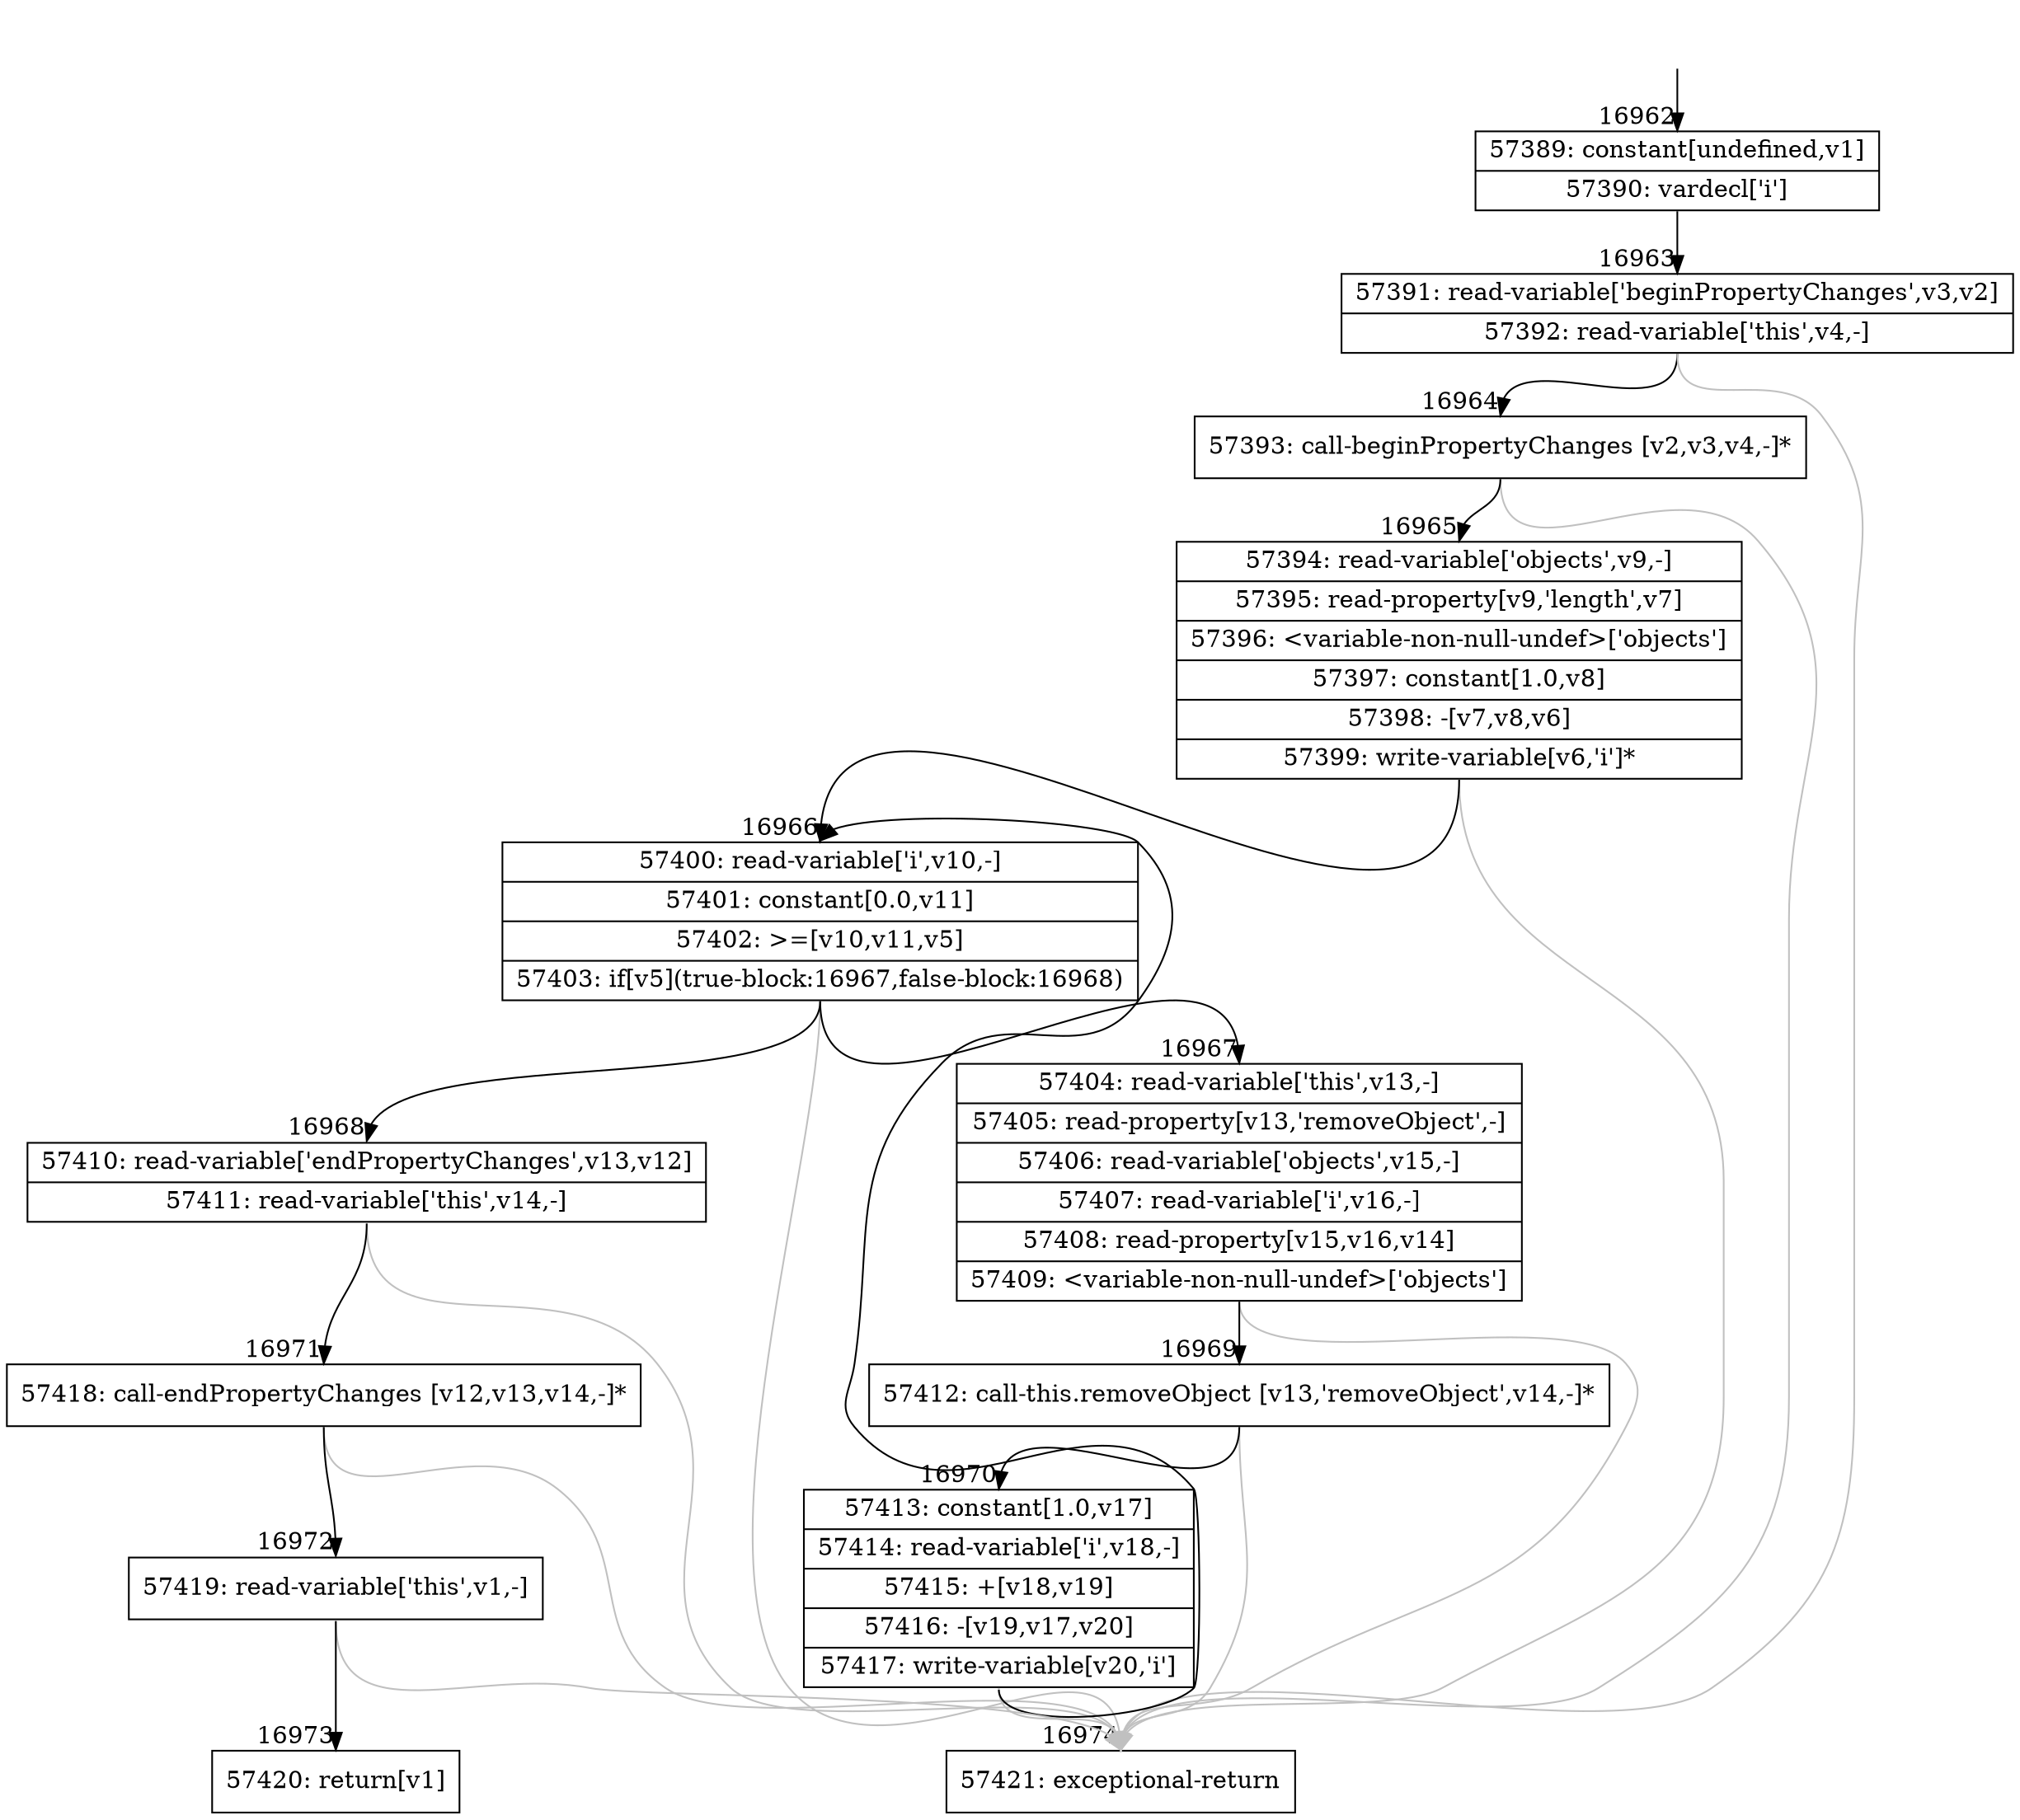 digraph {
rankdir="TD"
BB_entry1452[shape=none,label=""];
BB_entry1452 -> BB16962 [tailport=s, headport=n, headlabel="    16962"]
BB16962 [shape=record label="{57389: constant[undefined,v1]|57390: vardecl['i']}" ] 
BB16962 -> BB16963 [tailport=s, headport=n, headlabel="      16963"]
BB16963 [shape=record label="{57391: read-variable['beginPropertyChanges',v3,v2]|57392: read-variable['this',v4,-]}" ] 
BB16963 -> BB16964 [tailport=s, headport=n, headlabel="      16964"]
BB16963 -> BB16974 [tailport=s, headport=n, color=gray, headlabel="      16974"]
BB16964 [shape=record label="{57393: call-beginPropertyChanges [v2,v3,v4,-]*}" ] 
BB16964 -> BB16965 [tailport=s, headport=n, headlabel="      16965"]
BB16964 -> BB16974 [tailport=s, headport=n, color=gray]
BB16965 [shape=record label="{57394: read-variable['objects',v9,-]|57395: read-property[v9,'length',v7]|57396: \<variable-non-null-undef\>['objects']|57397: constant[1.0,v8]|57398: -[v7,v8,v6]|57399: write-variable[v6,'i']*}" ] 
BB16965 -> BB16966 [tailport=s, headport=n, headlabel="      16966"]
BB16965 -> BB16974 [tailport=s, headport=n, color=gray]
BB16966 [shape=record label="{57400: read-variable['i',v10,-]|57401: constant[0.0,v11]|57402: \>=[v10,v11,v5]|57403: if[v5](true-block:16967,false-block:16968)}" ] 
BB16966 -> BB16967 [tailport=s, headport=n, headlabel="      16967"]
BB16966 -> BB16968 [tailport=s, headport=n, headlabel="      16968"]
BB16966 -> BB16974 [tailport=s, headport=n, color=gray]
BB16967 [shape=record label="{57404: read-variable['this',v13,-]|57405: read-property[v13,'removeObject',-]|57406: read-variable['objects',v15,-]|57407: read-variable['i',v16,-]|57408: read-property[v15,v16,v14]|57409: \<variable-non-null-undef\>['objects']}" ] 
BB16967 -> BB16969 [tailport=s, headport=n, headlabel="      16969"]
BB16967 -> BB16974 [tailport=s, headport=n, color=gray]
BB16968 [shape=record label="{57410: read-variable['endPropertyChanges',v13,v12]|57411: read-variable['this',v14,-]}" ] 
BB16968 -> BB16971 [tailport=s, headport=n, headlabel="      16971"]
BB16968 -> BB16974 [tailport=s, headport=n, color=gray]
BB16969 [shape=record label="{57412: call-this.removeObject [v13,'removeObject',v14,-]*}" ] 
BB16969 -> BB16970 [tailport=s, headport=n, headlabel="      16970"]
BB16969 -> BB16974 [tailport=s, headport=n, color=gray]
BB16970 [shape=record label="{57413: constant[1.0,v17]|57414: read-variable['i',v18,-]|57415: +[v18,v19]|57416: -[v19,v17,v20]|57417: write-variable[v20,'i']}" ] 
BB16970 -> BB16966 [tailport=s, headport=n]
BB16970 -> BB16974 [tailport=s, headport=n, color=gray]
BB16971 [shape=record label="{57418: call-endPropertyChanges [v12,v13,v14,-]*}" ] 
BB16971 -> BB16972 [tailport=s, headport=n, headlabel="      16972"]
BB16971 -> BB16974 [tailport=s, headport=n, color=gray]
BB16972 [shape=record label="{57419: read-variable['this',v1,-]}" ] 
BB16972 -> BB16973 [tailport=s, headport=n, headlabel="      16973"]
BB16972 -> BB16974 [tailport=s, headport=n, color=gray]
BB16973 [shape=record label="{57420: return[v1]}" ] 
BB16974 [shape=record label="{57421: exceptional-return}" ] 
//#$~ 31957
}
